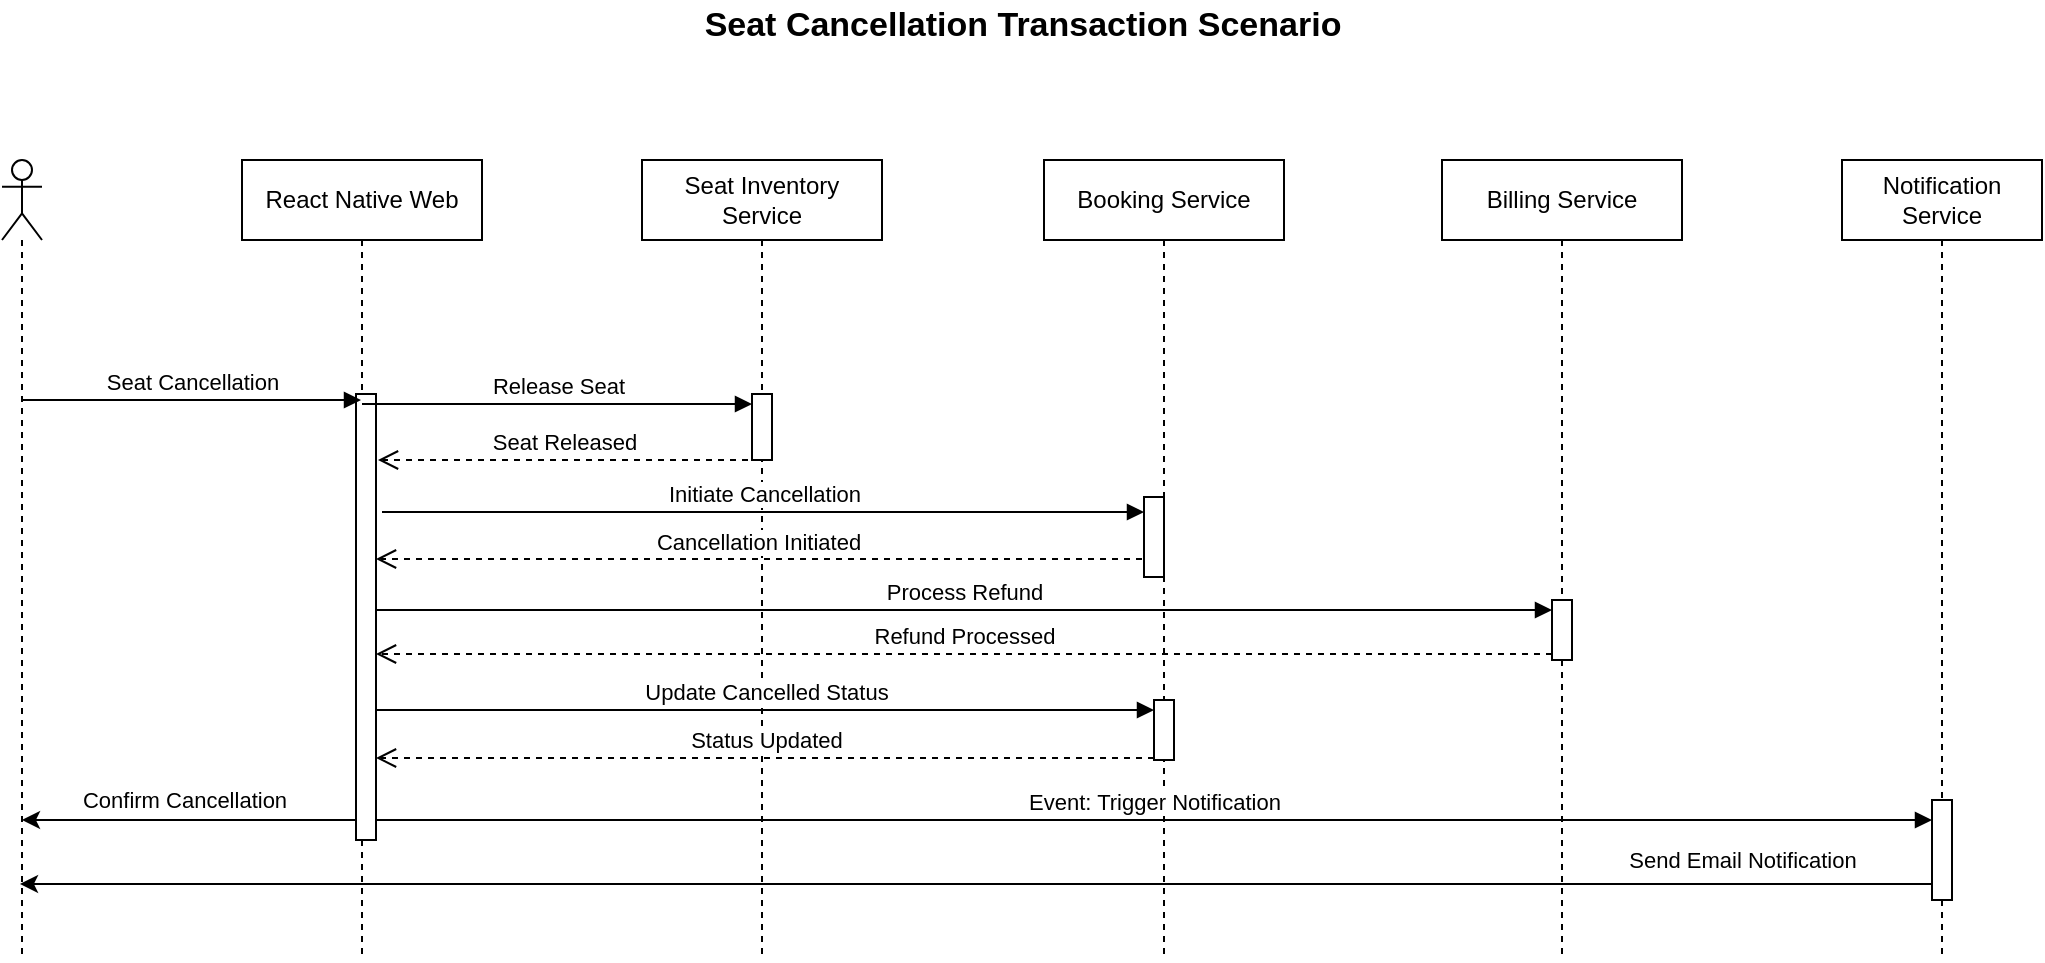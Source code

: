 <mxfile version="26.2.13">
  <diagram name="Page-1" id="0783ab3e-0a74-02c8-0abd-f7b4e66b4bec">
    <mxGraphModel dx="1188" dy="710" grid="1" gridSize="10" guides="1" tooltips="1" connect="1" arrows="1" fold="1" page="1" pageScale="1" pageWidth="850" pageHeight="1100" background="none" math="0" shadow="0">
      <root>
        <mxCell id="0" />
        <mxCell id="1" parent="0" />
        <mxCell id="hDSsyQ16fh_BgJF_T24z-33" value="" style="shape=umlLifeline;perimeter=lifelinePerimeter;whiteSpace=wrap;html=1;container=1;dropTarget=0;collapsible=0;recursiveResize=0;outlineConnect=0;portConstraint=eastwest;newEdgeStyle={&quot;curved&quot;:0,&quot;rounded&quot;:0};participant=umlActor;" parent="1" vertex="1">
          <mxGeometry x="120" y="120" width="20" height="400" as="geometry" />
        </mxCell>
        <mxCell id="hDSsyQ16fh_BgJF_T24z-34" value="React Native Web" style="shape=umlLifeline;perimeter=lifelinePerimeter;whiteSpace=wrap;html=1;container=1;dropTarget=0;collapsible=0;recursiveResize=0;outlineConnect=0;portConstraint=eastwest;newEdgeStyle={&quot;curved&quot;:0,&quot;rounded&quot;:0};" parent="1" vertex="1">
          <mxGeometry x="240" y="120" width="120" height="400" as="geometry" />
        </mxCell>
        <mxCell id="hDSsyQ16fh_BgJF_T24z-41" value="" style="html=1;points=[[0,0,0,0,5],[0,1,0,0,-5],[1,0,0,0,5],[1,1,0,0,-5]];perimeter=orthogonalPerimeter;outlineConnect=0;targetShapes=umlLifeline;portConstraint=eastwest;newEdgeStyle={&quot;curved&quot;:0,&quot;rounded&quot;:0};" parent="hDSsyQ16fh_BgJF_T24z-34" vertex="1">
          <mxGeometry x="57" y="117" width="10" height="223" as="geometry" />
        </mxCell>
        <mxCell id="hDSsyQ16fh_BgJF_T24z-37" value="Booking Service" style="shape=umlLifeline;perimeter=lifelinePerimeter;whiteSpace=wrap;html=1;container=1;dropTarget=0;collapsible=0;recursiveResize=0;outlineConnect=0;portConstraint=eastwest;newEdgeStyle={&quot;curved&quot;:0,&quot;rounded&quot;:0};" parent="1" vertex="1">
          <mxGeometry x="641" y="120" width="120" height="400" as="geometry" />
        </mxCell>
        <mxCell id="hDSsyQ16fh_BgJF_T24z-51" value="" style="html=1;points=[[0,0,0,0,5],[0,1,0,0,-5],[1,0,0,0,5],[1,1,0,0,-5]];perimeter=orthogonalPerimeter;outlineConnect=0;targetShapes=umlLifeline;portConstraint=eastwest;newEdgeStyle={&quot;curved&quot;:0,&quot;rounded&quot;:0};" parent="hDSsyQ16fh_BgJF_T24z-37" vertex="1">
          <mxGeometry x="50" y="168.5" width="10" height="40" as="geometry" />
        </mxCell>
        <mxCell id="hDSsyQ16fh_BgJF_T24z-58" value="" style="html=1;points=[[0,0,0,0,5],[0,1,0,0,-5],[1,0,0,0,5],[1,1,0,0,-5]];perimeter=orthogonalPerimeter;outlineConnect=0;targetShapes=umlLifeline;portConstraint=eastwest;newEdgeStyle={&quot;curved&quot;:0,&quot;rounded&quot;:0};" parent="hDSsyQ16fh_BgJF_T24z-37" vertex="1">
          <mxGeometry x="55" y="270" width="10" height="30" as="geometry" />
        </mxCell>
        <mxCell id="hDSsyQ16fh_BgJF_T24z-38" value="Seat Inventory Service" style="shape=umlLifeline;perimeter=lifelinePerimeter;whiteSpace=wrap;html=1;container=1;dropTarget=0;collapsible=0;recursiveResize=0;outlineConnect=0;portConstraint=eastwest;newEdgeStyle={&quot;curved&quot;:0,&quot;rounded&quot;:0};" parent="1" vertex="1">
          <mxGeometry x="440" y="120" width="120" height="400" as="geometry" />
        </mxCell>
        <mxCell id="hDSsyQ16fh_BgJF_T24z-48" value="" style="html=1;points=[[0,0,0,0,5],[0,1,0,0,-5],[1,0,0,0,5],[1,1,0,0,-5]];perimeter=orthogonalPerimeter;outlineConnect=0;targetShapes=umlLifeline;portConstraint=eastwest;newEdgeStyle={&quot;curved&quot;:0,&quot;rounded&quot;:0};" parent="hDSsyQ16fh_BgJF_T24z-38" vertex="1">
          <mxGeometry x="55" y="117" width="10" height="33" as="geometry" />
        </mxCell>
        <mxCell id="hDSsyQ16fh_BgJF_T24z-39" value="Billing Service" style="shape=umlLifeline;perimeter=lifelinePerimeter;whiteSpace=wrap;html=1;container=1;dropTarget=0;collapsible=0;recursiveResize=0;outlineConnect=0;portConstraint=eastwest;newEdgeStyle={&quot;curved&quot;:0,&quot;rounded&quot;:0};" parent="1" vertex="1">
          <mxGeometry x="840" y="120" width="120" height="400" as="geometry" />
        </mxCell>
        <mxCell id="hDSsyQ16fh_BgJF_T24z-55" value="" style="html=1;points=[[0,0,0,0,5],[0,1,0,0,-5],[1,0,0,0,5],[1,1,0,0,-5]];perimeter=orthogonalPerimeter;outlineConnect=0;targetShapes=umlLifeline;portConstraint=eastwest;newEdgeStyle={&quot;curved&quot;:0,&quot;rounded&quot;:0};" parent="hDSsyQ16fh_BgJF_T24z-39" vertex="1">
          <mxGeometry x="55" y="220" width="10" height="30" as="geometry" />
        </mxCell>
        <mxCell id="hDSsyQ16fh_BgJF_T24z-40" value="Seat Cancellation" style="html=1;verticalAlign=bottom;endArrow=block;curved=0;rounded=0;" parent="1" target="hDSsyQ16fh_BgJF_T24z-34" edge="1">
          <mxGeometry width="80" relative="1" as="geometry">
            <mxPoint x="130" y="240" as="sourcePoint" />
            <mxPoint x="210" y="240" as="targetPoint" />
          </mxGeometry>
        </mxCell>
        <mxCell id="hDSsyQ16fh_BgJF_T24z-49" value="Release Seat" style="html=1;verticalAlign=bottom;endArrow=block;curved=0;rounded=0;entryX=0;entryY=0;entryDx=0;entryDy=5;" parent="1" source="hDSsyQ16fh_BgJF_T24z-34" target="hDSsyQ16fh_BgJF_T24z-48" edge="1">
          <mxGeometry x="0.003" relative="1" as="geometry">
            <mxPoint x="425" y="242" as="sourcePoint" />
            <mxPoint as="offset" />
          </mxGeometry>
        </mxCell>
        <mxCell id="hDSsyQ16fh_BgJF_T24z-50" value="Seat Released" style="html=1;verticalAlign=bottom;endArrow=open;dashed=1;endSize=8;curved=0;rounded=0;exitX=0;exitY=1;exitDx=0;exitDy=-5;" parent="1" edge="1">
          <mxGeometry relative="1" as="geometry">
            <mxPoint x="308" y="270" as="targetPoint" />
            <mxPoint x="493" y="270" as="sourcePoint" />
          </mxGeometry>
        </mxCell>
        <mxCell id="hDSsyQ16fh_BgJF_T24z-52" value="Initiate Cancellation" style="html=1;verticalAlign=bottom;endArrow=block;curved=0;rounded=0;" parent="1" target="hDSsyQ16fh_BgJF_T24z-51" edge="1">
          <mxGeometry relative="1" as="geometry">
            <mxPoint x="310" y="296" as="sourcePoint" />
            <mxPoint x="690" y="300" as="targetPoint" />
          </mxGeometry>
        </mxCell>
        <mxCell id="hDSsyQ16fh_BgJF_T24z-53" value="Cancellation Initiated" style="html=1;verticalAlign=bottom;endArrow=open;dashed=1;endSize=8;curved=0;rounded=0;" parent="1" target="hDSsyQ16fh_BgJF_T24z-41" edge="1">
          <mxGeometry x="0.003" relative="1" as="geometry">
            <mxPoint x="300" y="320" as="targetPoint" />
            <mxPoint x="690" y="319.5" as="sourcePoint" />
            <mxPoint as="offset" />
          </mxGeometry>
        </mxCell>
        <mxCell id="hDSsyQ16fh_BgJF_T24z-56" value="Process Refund" style="html=1;verticalAlign=bottom;endArrow=block;curved=0;rounded=0;entryX=0;entryY=0;entryDx=0;entryDy=5;" parent="1" source="hDSsyQ16fh_BgJF_T24z-41" target="hDSsyQ16fh_BgJF_T24z-55" edge="1">
          <mxGeometry relative="1" as="geometry">
            <mxPoint x="825" y="345" as="sourcePoint" />
          </mxGeometry>
        </mxCell>
        <mxCell id="hDSsyQ16fh_BgJF_T24z-57" value="Refund Processed" style="html=1;verticalAlign=bottom;endArrow=open;dashed=1;endSize=8;curved=0;rounded=0;exitX=0;exitY=1;exitDx=0;exitDy=-5;" parent="1" edge="1">
          <mxGeometry relative="1" as="geometry">
            <mxPoint x="307" y="367" as="targetPoint" />
            <mxPoint x="895" y="367" as="sourcePoint" />
          </mxGeometry>
        </mxCell>
        <mxCell id="hDSsyQ16fh_BgJF_T24z-59" value="Update Cancelled Status" style="html=1;verticalAlign=bottom;endArrow=block;curved=0;rounded=0;entryX=0;entryY=0;entryDx=0;entryDy=5;" parent="1" source="hDSsyQ16fh_BgJF_T24z-41" target="hDSsyQ16fh_BgJF_T24z-58" edge="1">
          <mxGeometry x="0.003" relative="1" as="geometry">
            <mxPoint x="626" y="395" as="sourcePoint" />
            <mxPoint as="offset" />
          </mxGeometry>
        </mxCell>
        <mxCell id="hDSsyQ16fh_BgJF_T24z-60" value="Status Updated" style="html=1;verticalAlign=bottom;endArrow=open;dashed=1;endSize=8;curved=0;rounded=0;exitX=0;exitY=1;exitDx=0;exitDy=-5;" parent="1" edge="1">
          <mxGeometry relative="1" as="geometry">
            <mxPoint x="307" y="419" as="targetPoint" />
            <mxPoint x="696" y="419" as="sourcePoint" />
          </mxGeometry>
        </mxCell>
        <mxCell id="hDSsyQ16fh_BgJF_T24z-61" value="Notification Service" style="shape=umlLifeline;perimeter=lifelinePerimeter;whiteSpace=wrap;html=1;container=1;dropTarget=0;collapsible=0;recursiveResize=0;outlineConnect=0;portConstraint=eastwest;newEdgeStyle={&quot;curved&quot;:0,&quot;rounded&quot;:0};" parent="1" vertex="1">
          <mxGeometry x="1040" y="120" width="100" height="400" as="geometry" />
        </mxCell>
        <mxCell id="hDSsyQ16fh_BgJF_T24z-62" value="" style="html=1;points=[[0,0,0,0,5],[0,1,0,0,-5],[1,0,0,0,5],[1,1,0,0,-5]];perimeter=orthogonalPerimeter;outlineConnect=0;targetShapes=umlLifeline;portConstraint=eastwest;newEdgeStyle={&quot;curved&quot;:0,&quot;rounded&quot;:0};" parent="hDSsyQ16fh_BgJF_T24z-61" vertex="1">
          <mxGeometry x="45" y="320" width="10" height="50" as="geometry" />
        </mxCell>
        <mxCell id="hDSsyQ16fh_BgJF_T24z-63" value="Event: Trigger Notification" style="html=1;verticalAlign=bottom;endArrow=block;curved=0;rounded=0;entryX=0;entryY=0;entryDx=0;entryDy=5;" parent="1" edge="1">
          <mxGeometry relative="1" as="geometry">
            <mxPoint x="307" y="450" as="sourcePoint" />
            <mxPoint x="1085" y="450" as="targetPoint" />
            <mxPoint as="offset" />
          </mxGeometry>
        </mxCell>
        <mxCell id="hDSsyQ16fh_BgJF_T24z-65" style="edgeStyle=orthogonalEdgeStyle;rounded=0;orthogonalLoop=1;jettySize=auto;html=1;curved=0;entryX=0.45;entryY=0.905;entryDx=0;entryDy=0;entryPerimeter=0;" parent="1" source="hDSsyQ16fh_BgJF_T24z-62" target="hDSsyQ16fh_BgJF_T24z-33" edge="1">
          <mxGeometry relative="1" as="geometry">
            <Array as="points">
              <mxPoint x="1090" y="482" />
            </Array>
          </mxGeometry>
        </mxCell>
        <mxCell id="hDSsyQ16fh_BgJF_T24z-68" value="Send Email Notification" style="edgeLabel;html=1;align=center;verticalAlign=middle;resizable=0;points=[];" parent="hDSsyQ16fh_BgJF_T24z-65" vertex="1" connectable="0">
          <mxGeometry x="-0.818" y="1" relative="1" as="geometry">
            <mxPoint x="-8" y="-13" as="offset" />
          </mxGeometry>
        </mxCell>
        <mxCell id="hDSsyQ16fh_BgJF_T24z-66" style="edgeStyle=orthogonalEdgeStyle;rounded=0;orthogonalLoop=1;jettySize=auto;html=1;curved=0;" parent="1" source="hDSsyQ16fh_BgJF_T24z-41" target="hDSsyQ16fh_BgJF_T24z-33" edge="1">
          <mxGeometry relative="1" as="geometry">
            <Array as="points">
              <mxPoint x="260" y="450" />
              <mxPoint x="260" y="450" />
            </Array>
          </mxGeometry>
        </mxCell>
        <mxCell id="hDSsyQ16fh_BgJF_T24z-67" value="Confirm Cancellation" style="edgeLabel;html=1;align=center;verticalAlign=middle;resizable=0;points=[];" parent="hDSsyQ16fh_BgJF_T24z-66" vertex="1" connectable="0">
          <mxGeometry x="0.266" y="1" relative="1" as="geometry">
            <mxPoint x="19" y="-11" as="offset" />
          </mxGeometry>
        </mxCell>
        <mxCell id="hDSsyQ16fh_BgJF_T24z-69" value="Seat Cancellation Transaction Scenario" style="text;align=center;fontStyle=1;verticalAlign=middle;spacingLeft=3;spacingRight=3;strokeColor=none;rotatable=0;points=[[0,0.5],[1,0.5]];portConstraint=eastwest;html=1;fontSize=17;" parent="1" vertex="1">
          <mxGeometry x="460" y="40" width="340" height="26" as="geometry" />
        </mxCell>
      </root>
    </mxGraphModel>
  </diagram>
</mxfile>
